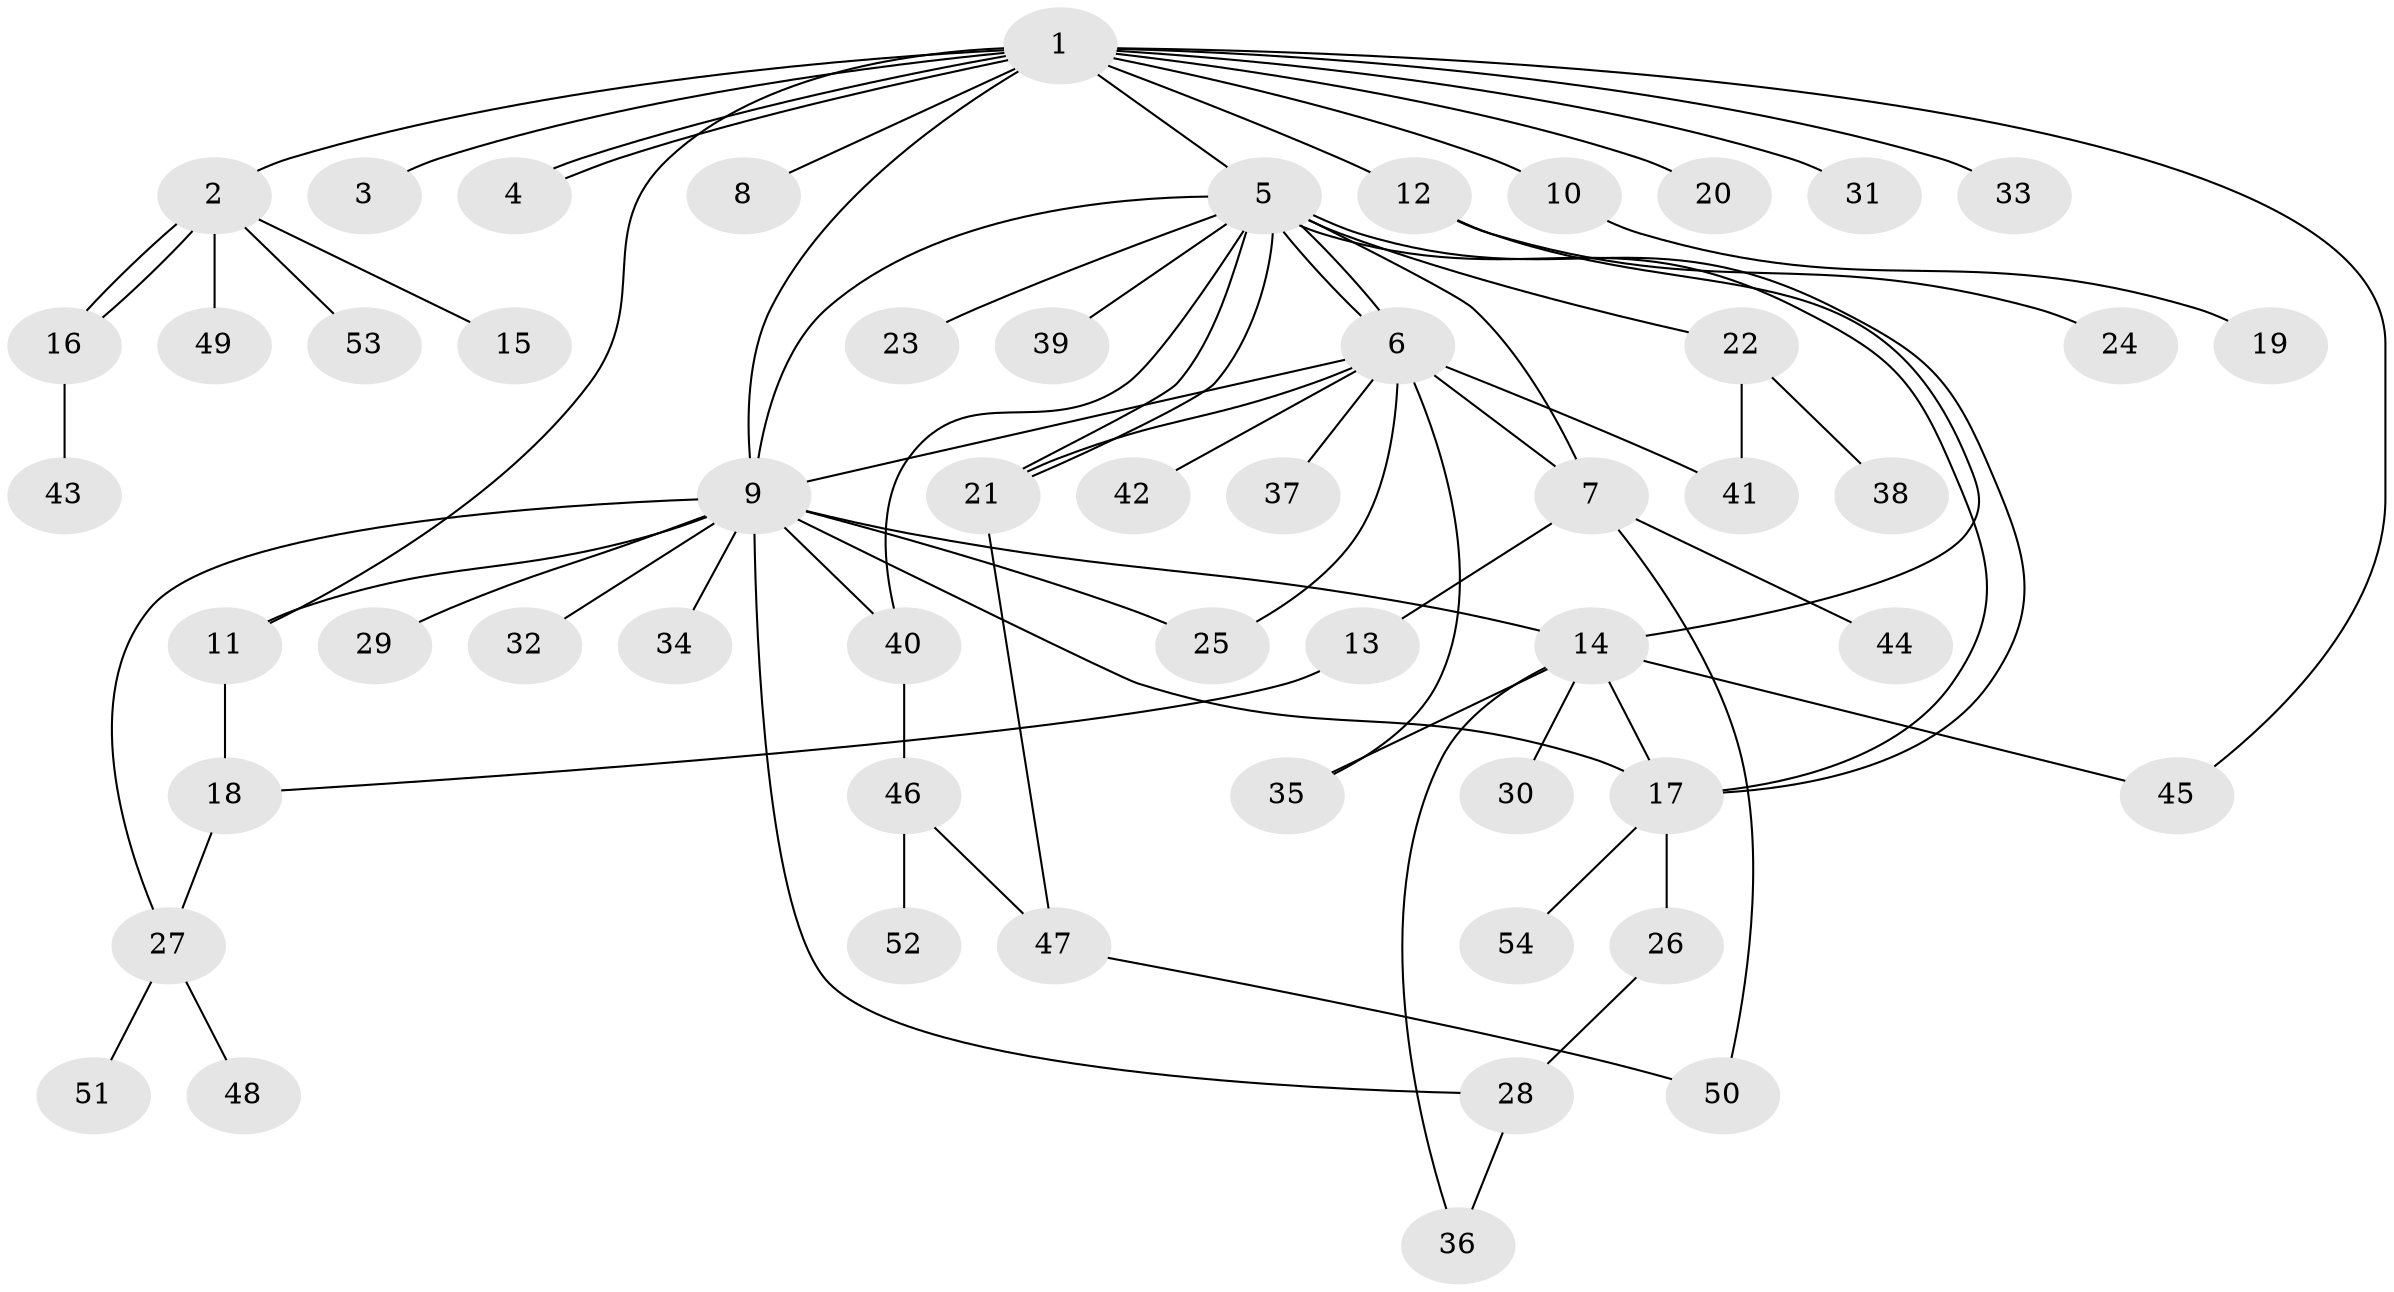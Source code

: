 // coarse degree distribution, {1: 0.6875, 9: 0.03125, 2: 0.15625, 16: 0.03125, 7: 0.0625, 3: 0.03125}
// Generated by graph-tools (version 1.1) at 2025/51/03/04/25 21:51:41]
// undirected, 54 vertices, 77 edges
graph export_dot {
graph [start="1"]
  node [color=gray90,style=filled];
  1;
  2;
  3;
  4;
  5;
  6;
  7;
  8;
  9;
  10;
  11;
  12;
  13;
  14;
  15;
  16;
  17;
  18;
  19;
  20;
  21;
  22;
  23;
  24;
  25;
  26;
  27;
  28;
  29;
  30;
  31;
  32;
  33;
  34;
  35;
  36;
  37;
  38;
  39;
  40;
  41;
  42;
  43;
  44;
  45;
  46;
  47;
  48;
  49;
  50;
  51;
  52;
  53;
  54;
  1 -- 2;
  1 -- 3;
  1 -- 4;
  1 -- 4;
  1 -- 5;
  1 -- 8;
  1 -- 9;
  1 -- 10;
  1 -- 11;
  1 -- 12;
  1 -- 20;
  1 -- 31;
  1 -- 33;
  1 -- 45;
  2 -- 15;
  2 -- 16;
  2 -- 16;
  2 -- 49;
  2 -- 53;
  5 -- 6;
  5 -- 6;
  5 -- 7;
  5 -- 9;
  5 -- 17;
  5 -- 17;
  5 -- 21;
  5 -- 21;
  5 -- 22;
  5 -- 23;
  5 -- 39;
  5 -- 40;
  6 -- 7;
  6 -- 9;
  6 -- 21;
  6 -- 25;
  6 -- 35;
  6 -- 37;
  6 -- 41;
  6 -- 42;
  7 -- 13;
  7 -- 44;
  7 -- 50;
  9 -- 11;
  9 -- 14;
  9 -- 17;
  9 -- 25;
  9 -- 27;
  9 -- 28;
  9 -- 29;
  9 -- 32;
  9 -- 34;
  9 -- 40;
  10 -- 19;
  11 -- 18;
  12 -- 14;
  12 -- 24;
  13 -- 18;
  14 -- 17;
  14 -- 30;
  14 -- 35;
  14 -- 36;
  14 -- 45;
  16 -- 43;
  17 -- 26;
  17 -- 54;
  18 -- 27;
  21 -- 47;
  22 -- 38;
  22 -- 41;
  26 -- 28;
  27 -- 48;
  27 -- 51;
  28 -- 36;
  40 -- 46;
  46 -- 47;
  46 -- 52;
  47 -- 50;
}
